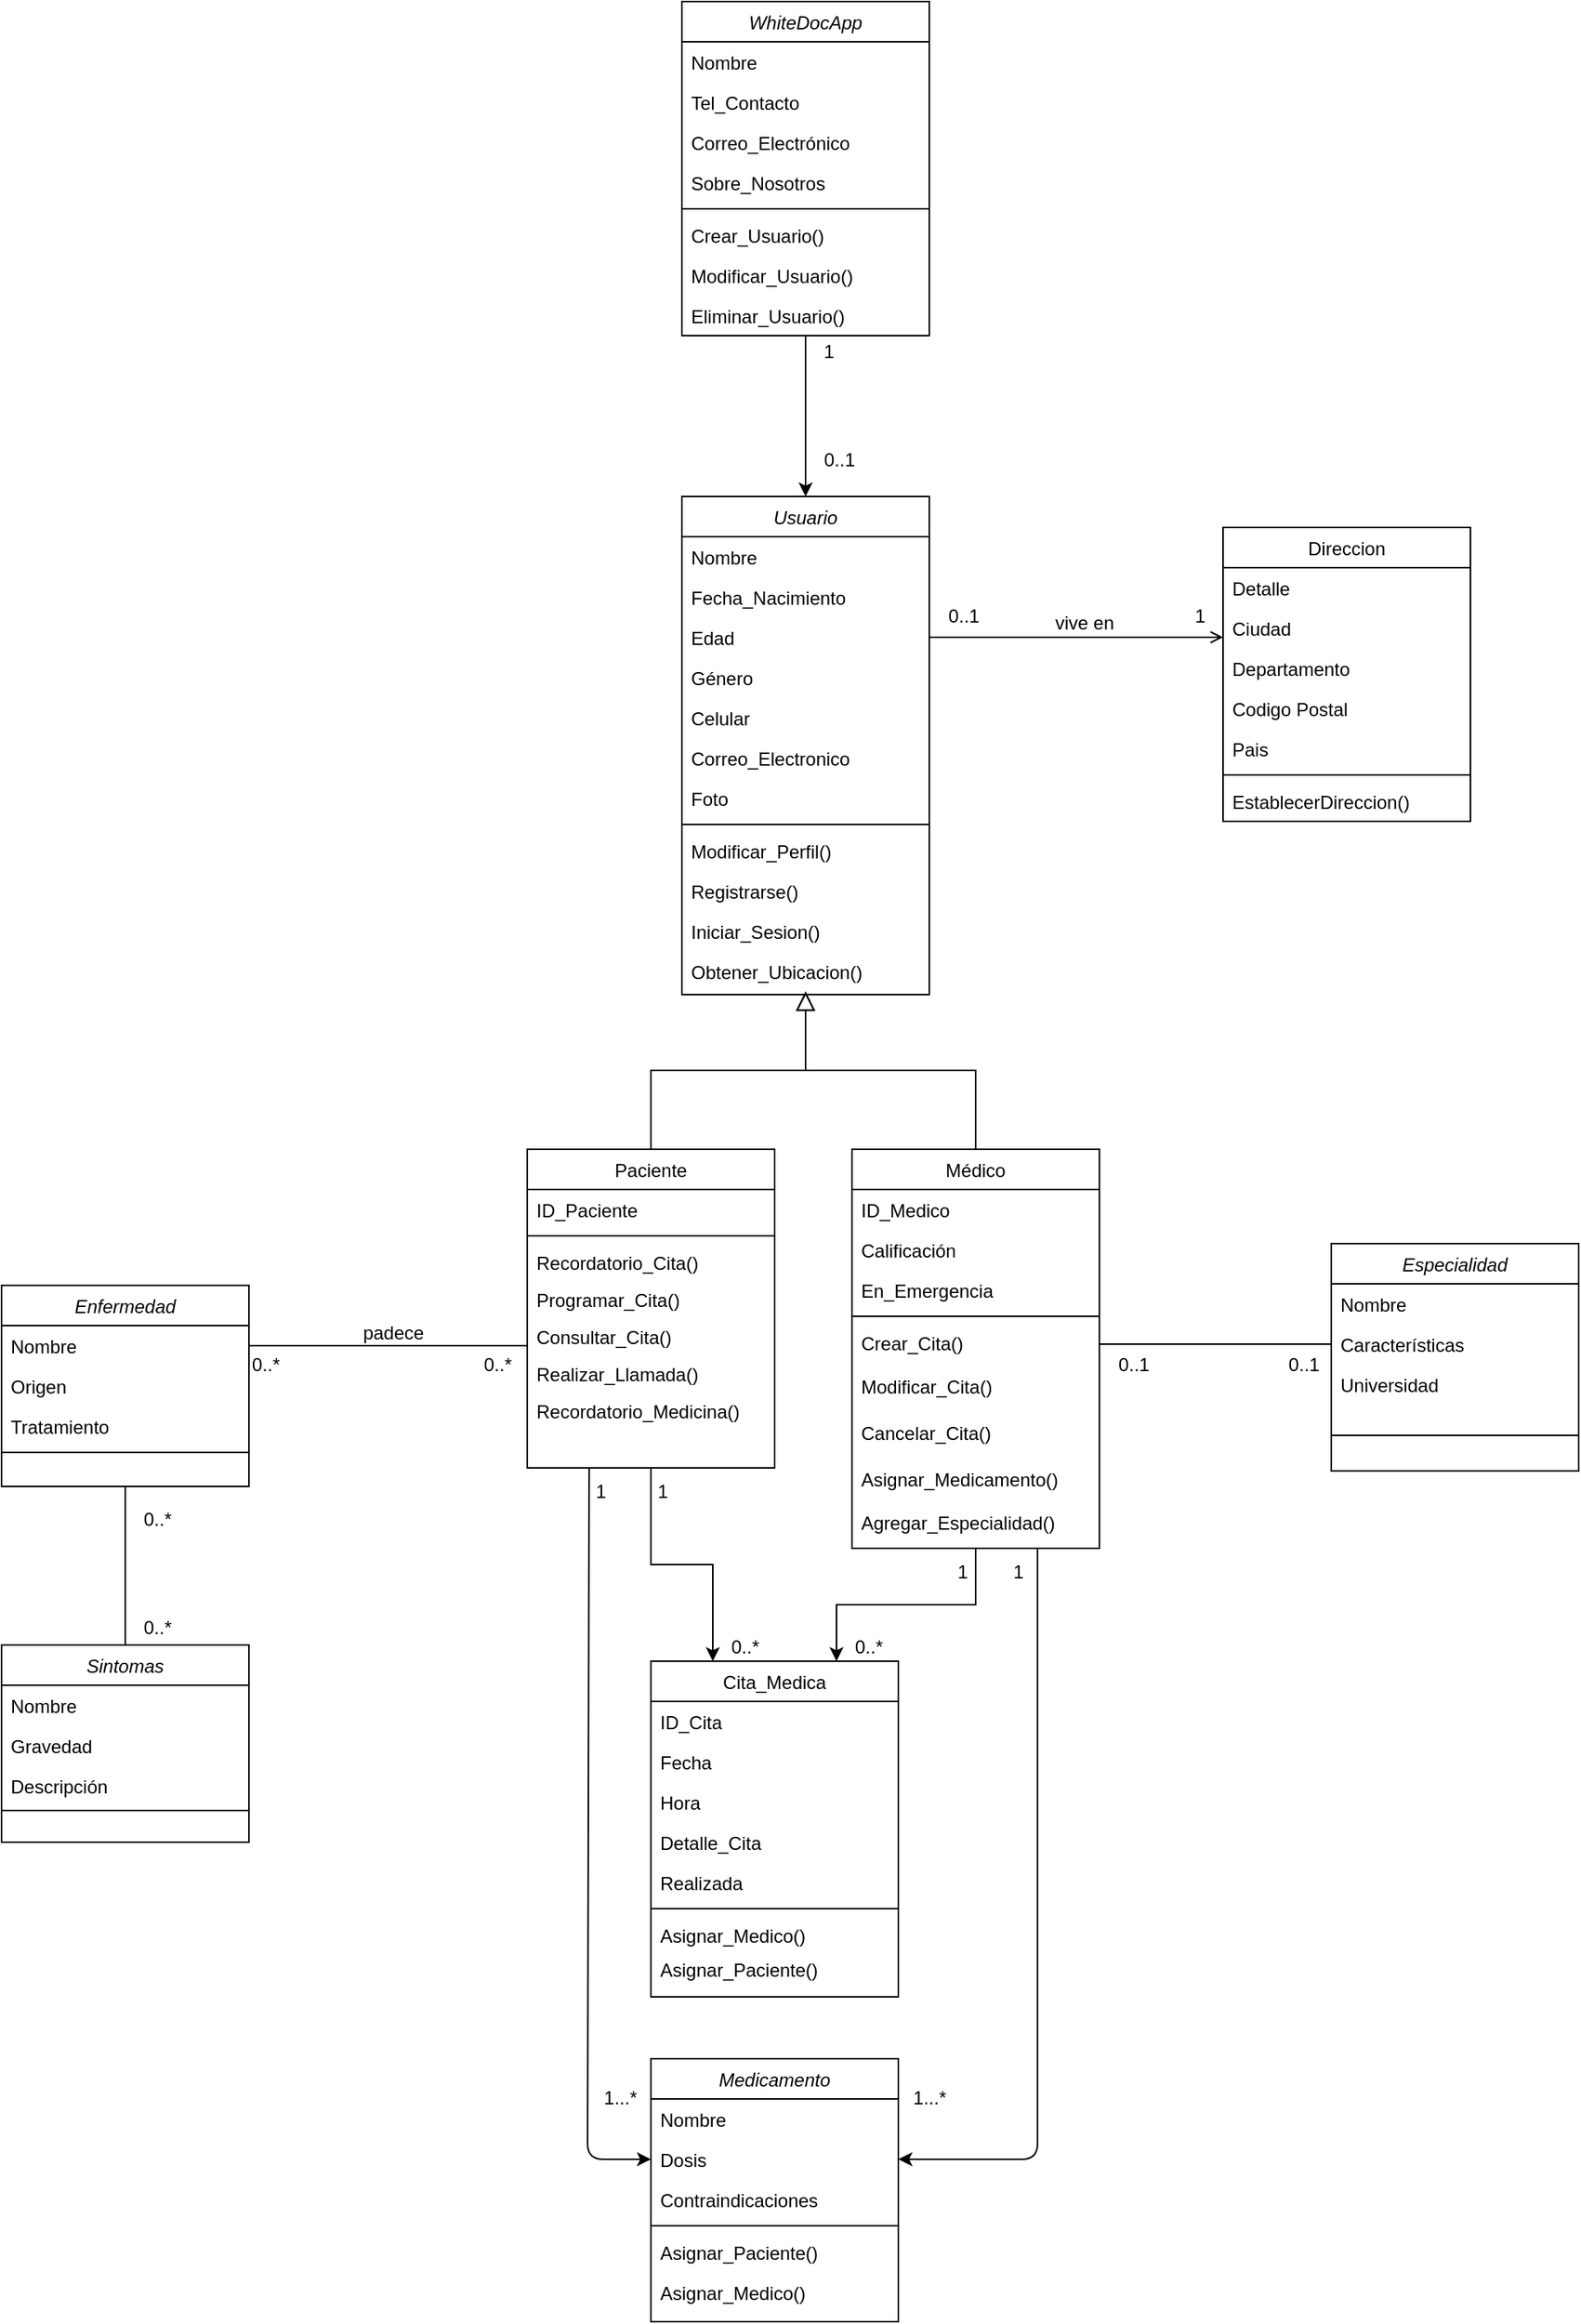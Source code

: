 <mxfile version="12.9.13" type="device"><diagram id="C5RBs43oDa-KdzZeNtuy" name="Page-1"><mxGraphModel dx="1117" dy="710" grid="1" gridSize="10" guides="1" tooltips="1" connect="1" arrows="1" fold="1" page="1" pageScale="1" pageWidth="1200" pageHeight="1920" math="0" shadow="0"><root><mxCell id="WIyWlLk6GJQsqaUBKTNV-0"/><mxCell id="WIyWlLk6GJQsqaUBKTNV-1" parent="WIyWlLk6GJQsqaUBKTNV-0"/><mxCell id="zkfFHV4jXpPFQw0GAbJ--12" value="" style="endArrow=block;endSize=10;endFill=0;shadow=0;strokeWidth=1;rounded=0;edgeStyle=elbowEdgeStyle;elbow=vertical;" parent="WIyWlLk6GJQsqaUBKTNV-1" edge="1"><mxGeometry width="160" relative="1" as="geometry"><mxPoint x="580" y="782" as="sourcePoint"/><mxPoint x="680" y="680" as="targetPoint"/></mxGeometry></mxCell><mxCell id="zkfFHV4jXpPFQw0GAbJ--16" value="" style="endArrow=block;endSize=10;endFill=0;shadow=0;strokeWidth=1;rounded=0;edgeStyle=elbowEdgeStyle;elbow=vertical;" parent="WIyWlLk6GJQsqaUBKTNV-1" source="zkfFHV4jXpPFQw0GAbJ--13" edge="1"><mxGeometry width="160" relative="1" as="geometry"><mxPoint x="590" y="795" as="sourcePoint"/><mxPoint x="680" y="680" as="targetPoint"/></mxGeometry></mxCell><mxCell id="zkfFHV4jXpPFQw0GAbJ--26" value="" style="endArrow=open;shadow=0;strokeWidth=1;strokeColor=#000000;rounded=0;endFill=1;edgeStyle=elbowEdgeStyle;elbow=vertical;exitX=1;exitY=0.5;exitDx=0;exitDy=0;" parent="WIyWlLk6GJQsqaUBKTNV-1" source="X9SL8Y75pCiup_CPElq3-72" target="zkfFHV4jXpPFQw0GAbJ--17" edge="1"><mxGeometry x="0.5" y="41" relative="1" as="geometry"><mxPoint x="760" y="402" as="sourcePoint"/><mxPoint x="920" y="402" as="targetPoint"/><mxPoint x="-40" y="32" as="offset"/></mxGeometry></mxCell><mxCell id="zkfFHV4jXpPFQw0GAbJ--27" value="0..1" style="resizable=0;align=left;verticalAlign=bottom;labelBackgroundColor=none;fontSize=12;" parent="zkfFHV4jXpPFQw0GAbJ--26" connectable="0" vertex="1"><mxGeometry x="-1" relative="1" as="geometry"><mxPoint x="10.43" y="-5" as="offset"/></mxGeometry></mxCell><mxCell id="zkfFHV4jXpPFQw0GAbJ--28" value="1" style="resizable=0;align=right;verticalAlign=bottom;labelBackgroundColor=none;fontSize=12;" parent="zkfFHV4jXpPFQw0GAbJ--26" connectable="0" vertex="1"><mxGeometry x="1" relative="1" as="geometry"><mxPoint x="-10" y="-5" as="offset"/></mxGeometry></mxCell><mxCell id="zkfFHV4jXpPFQw0GAbJ--29" value="vive en" style="text;html=1;resizable=0;points=[];;align=center;verticalAlign=middle;labelBackgroundColor=none;rounded=0;shadow=0;strokeWidth=1;fontSize=12;" parent="zkfFHV4jXpPFQw0GAbJ--26" vertex="1" connectable="0"><mxGeometry x="0.5" y="49" relative="1" as="geometry"><mxPoint x="-43" y="40" as="offset"/></mxGeometry></mxCell><mxCell id="X9SL8Y75pCiup_CPElq3-82" style="edgeStyle=orthogonalEdgeStyle;rounded=0;orthogonalLoop=1;jettySize=auto;html=1;entryX=0.75;entryY=0;entryDx=0;entryDy=0;" parent="WIyWlLk6GJQsqaUBKTNV-1" source="zkfFHV4jXpPFQw0GAbJ--13" target="X9SL8Y75pCiup_CPElq3-74" edge="1"><mxGeometry relative="1" as="geometry"/></mxCell><mxCell id="zkfFHV4jXpPFQw0GAbJ--0" value="WhiteDocApp" style="swimlane;fontStyle=2;align=center;verticalAlign=top;childLayout=stackLayout;horizontal=1;startSize=26;horizontalStack=0;resizeParent=1;resizeLast=0;collapsible=1;marginBottom=0;rounded=0;shadow=0;strokeWidth=1;" parent="WIyWlLk6GJQsqaUBKTNV-1" vertex="1"><mxGeometry x="600" y="40" width="160" height="216" as="geometry"><mxRectangle x="230" y="140" width="160" height="26" as="alternateBounds"/></mxGeometry></mxCell><mxCell id="zkfFHV4jXpPFQw0GAbJ--1" value="Nombre" style="text;align=left;verticalAlign=top;spacingLeft=4;spacingRight=4;overflow=hidden;rotatable=0;points=[[0,0.5],[1,0.5]];portConstraint=eastwest;" parent="zkfFHV4jXpPFQw0GAbJ--0" vertex="1"><mxGeometry y="26" width="160" height="26" as="geometry"/></mxCell><mxCell id="zkfFHV4jXpPFQw0GAbJ--2" value="Tel_Contacto" style="text;align=left;verticalAlign=top;spacingLeft=4;spacingRight=4;overflow=hidden;rotatable=0;points=[[0,0.5],[1,0.5]];portConstraint=eastwest;rounded=0;shadow=0;html=0;" parent="zkfFHV4jXpPFQw0GAbJ--0" vertex="1"><mxGeometry y="52" width="160" height="26" as="geometry"/></mxCell><mxCell id="zkfFHV4jXpPFQw0GAbJ--3" value="Correo_Electrónico" style="text;align=left;verticalAlign=top;spacingLeft=4;spacingRight=4;overflow=hidden;rotatable=0;points=[[0,0.5],[1,0.5]];portConstraint=eastwest;rounded=0;shadow=0;html=0;" parent="zkfFHV4jXpPFQw0GAbJ--0" vertex="1"><mxGeometry y="78" width="160" height="26" as="geometry"/></mxCell><mxCell id="X9SL8Y75pCiup_CPElq3-153" value="Sobre_Nosotros" style="text;align=left;verticalAlign=top;spacingLeft=4;spacingRight=4;overflow=hidden;rotatable=0;points=[[0,0.5],[1,0.5]];portConstraint=eastwest;rounded=0;shadow=0;html=0;" parent="zkfFHV4jXpPFQw0GAbJ--0" vertex="1"><mxGeometry y="104" width="160" height="26" as="geometry"/></mxCell><mxCell id="zkfFHV4jXpPFQw0GAbJ--4" value="" style="line;html=1;strokeWidth=1;align=left;verticalAlign=middle;spacingTop=-1;spacingLeft=3;spacingRight=3;rotatable=0;labelPosition=right;points=[];portConstraint=eastwest;" parent="zkfFHV4jXpPFQw0GAbJ--0" vertex="1"><mxGeometry y="130" width="160" height="8" as="geometry"/></mxCell><mxCell id="zkfFHV4jXpPFQw0GAbJ--5" value="Crear_Usuario()" style="text;align=left;verticalAlign=top;spacingLeft=4;spacingRight=4;overflow=hidden;rotatable=0;points=[[0,0.5],[1,0.5]];portConstraint=eastwest;" parent="zkfFHV4jXpPFQw0GAbJ--0" vertex="1"><mxGeometry y="138" width="160" height="26" as="geometry"/></mxCell><mxCell id="X9SL8Y75pCiup_CPElq3-151" value="Modificar_Usuario()" style="text;align=left;verticalAlign=top;spacingLeft=4;spacingRight=4;overflow=hidden;rotatable=0;points=[[0,0.5],[1,0.5]];portConstraint=eastwest;" parent="zkfFHV4jXpPFQw0GAbJ--0" vertex="1"><mxGeometry y="164" width="160" height="26" as="geometry"/></mxCell><mxCell id="X9SL8Y75pCiup_CPElq3-152" value="Eliminar_Usuario()" style="text;align=left;verticalAlign=top;spacingLeft=4;spacingRight=4;overflow=hidden;rotatable=0;points=[[0,0.5],[1,0.5]];portConstraint=eastwest;" parent="zkfFHV4jXpPFQw0GAbJ--0" vertex="1"><mxGeometry y="190" width="160" height="26" as="geometry"/></mxCell><mxCell id="X9SL8Y75pCiup_CPElq3-37" value="0..*" style="resizable=0;align=left;verticalAlign=bottom;labelBackgroundColor=none;fontSize=12;" parent="WIyWlLk6GJQsqaUBKTNV-1" connectable="0" vertex="1"><mxGeometry x="380" y="920" as="geometry"><mxPoint x="-60" y="10" as="offset"/></mxGeometry></mxCell><mxCell id="X9SL8Y75pCiup_CPElq3-58" value="padece" style="text;html=1;resizable=0;points=[];;align=center;verticalAlign=middle;labelBackgroundColor=none;rounded=0;shadow=0;strokeWidth=1;fontSize=12;" parent="WIyWlLk6GJQsqaUBKTNV-1" vertex="1" connectable="0"><mxGeometry x="490" y="830" as="geometry"><mxPoint x="-77" y="71" as="offset"/></mxGeometry></mxCell><mxCell id="X9SL8Y75pCiup_CPElq3-59" value="0..*" style="resizable=0;align=left;verticalAlign=bottom;labelBackgroundColor=none;fontSize=12;" parent="WIyWlLk6GJQsqaUBKTNV-1" connectable="0" vertex="1"><mxGeometry x="310" y="1020" as="geometry"><mxPoint x="-60" y="10" as="offset"/></mxGeometry></mxCell><mxCell id="X9SL8Y75pCiup_CPElq3-61" value="" style="endArrow=none;html=1;entryX=1;entryY=0.5;entryDx=0;entryDy=0;" parent="WIyWlLk6GJQsqaUBKTNV-1" target="X9SL8Y75pCiup_CPElq3-7" edge="1"><mxGeometry width="50" height="50" relative="1" as="geometry"><mxPoint x="500" y="909" as="sourcePoint"/><mxPoint x="340" y="910" as="targetPoint"/></mxGeometry></mxCell><mxCell id="X9SL8Y75pCiup_CPElq3-62" value="0..*" style="resizable=0;align=left;verticalAlign=bottom;labelBackgroundColor=none;fontSize=12;" parent="WIyWlLk6GJQsqaUBKTNV-1" connectable="0" vertex="1"><mxGeometry x="530" y="920" as="geometry"><mxPoint x="-60" y="10" as="offset"/></mxGeometry></mxCell><mxCell id="X9SL8Y75pCiup_CPElq3-63" value="" style="endArrow=none;html=1;exitX=0.5;exitY=0;exitDx=0;exitDy=0;entryX=0.5;entryY=1;entryDx=0;entryDy=0;" parent="WIyWlLk6GJQsqaUBKTNV-1" source="X9SL8Y75pCiup_CPElq3-47" target="X9SL8Y75pCiup_CPElq3-6" edge="1"><mxGeometry width="50" height="50" relative="1" as="geometry"><mxPoint x="190" y="1092.5" as="sourcePoint"/><mxPoint x="230" y="1030" as="targetPoint"/></mxGeometry></mxCell><mxCell id="X9SL8Y75pCiup_CPElq3-88" value="0..*" style="resizable=0;align=left;verticalAlign=bottom;labelBackgroundColor=none;fontSize=12;" parent="WIyWlLk6GJQsqaUBKTNV-1" connectable="0" vertex="1"><mxGeometry x="770" y="1102.5" as="geometry"><mxPoint x="-60" y="10" as="offset"/></mxGeometry></mxCell><mxCell id="X9SL8Y75pCiup_CPElq3-91" style="edgeStyle=orthogonalEdgeStyle;rounded=0;orthogonalLoop=1;jettySize=auto;html=1;exitX=0.5;exitY=1;exitDx=0;exitDy=0;entryX=0.25;entryY=0;entryDx=0;entryDy=0;" parent="WIyWlLk6GJQsqaUBKTNV-1" source="zkfFHV4jXpPFQw0GAbJ--6" target="X9SL8Y75pCiup_CPElq3-74" edge="1"><mxGeometry relative="1" as="geometry"><mxPoint x="600" y="1000" as="sourcePoint"/><mxPoint x="660" y="1050" as="targetPoint"/></mxGeometry></mxCell><mxCell id="X9SL8Y75pCiup_CPElq3-93" value="0..*" style="resizable=0;align=left;verticalAlign=bottom;labelBackgroundColor=none;fontSize=12;" parent="WIyWlLk6GJQsqaUBKTNV-1" connectable="0" vertex="1"><mxGeometry x="690" y="1102.5" as="geometry"><mxPoint x="-60" y="10" as="offset"/></mxGeometry></mxCell><mxCell id="X9SL8Y75pCiup_CPElq3-89" value="1" style="resizable=0;align=right;verticalAlign=bottom;labelBackgroundColor=none;fontSize=12;" parent="WIyWlLk6GJQsqaUBKTNV-1" connectable="0" vertex="1"><mxGeometry x="634" y="1060" width="160" as="geometry"><mxPoint x="-7" y="4" as="offset"/></mxGeometry></mxCell><mxCell id="X9SL8Y75pCiup_CPElq3-102" value="0..*" style="resizable=0;align=left;verticalAlign=bottom;labelBackgroundColor=none;fontSize=12;" parent="WIyWlLk6GJQsqaUBKTNV-1" connectable="0" vertex="1"><mxGeometry x="310" y="1090" as="geometry"><mxPoint x="-60" y="10" as="offset"/></mxGeometry></mxCell><mxCell id="X9SL8Y75pCiup_CPElq3-111" value="" style="endArrow=classic;html=1;entryX=0;entryY=0.5;entryDx=0;entryDy=0;exitX=0.25;exitY=1;exitDx=0;exitDy=0;" parent="WIyWlLk6GJQsqaUBKTNV-1" source="zkfFHV4jXpPFQw0GAbJ--6" target="X9SL8Y75pCiup_CPElq3-110" edge="1"><mxGeometry width="50" height="50" relative="1" as="geometry"><mxPoint x="539" y="960" as="sourcePoint"/><mxPoint x="510" y="1250" as="targetPoint"/><Array as="points"><mxPoint x="539" y="1435"/></Array></mxGeometry></mxCell><mxCell id="X9SL8Y75pCiup_CPElq3-112" value="" style="endArrow=classic;html=1;entryX=1;entryY=0.5;entryDx=0;entryDy=0;exitX=0.75;exitY=1;exitDx=0;exitDy=0;" parent="WIyWlLk6GJQsqaUBKTNV-1" source="zkfFHV4jXpPFQw0GAbJ--13" target="X9SL8Y75pCiup_CPElq3-110" edge="1"><mxGeometry width="50" height="50" relative="1" as="geometry"><mxPoint x="838" y="1070" as="sourcePoint"/><mxPoint x="870" y="1190" as="targetPoint"/><Array as="points"><mxPoint x="830" y="1435"/></Array></mxGeometry></mxCell><mxCell id="X9SL8Y75pCiup_CPElq3-113" value="1" style="resizable=0;align=right;verticalAlign=bottom;labelBackgroundColor=none;fontSize=12;" parent="WIyWlLk6GJQsqaUBKTNV-1" connectable="0" vertex="1"><mxGeometry x="400" y="1008" width="160" as="geometry"><mxPoint x="-7" y="4" as="offset"/></mxGeometry></mxCell><mxCell id="X9SL8Y75pCiup_CPElq3-114" value="1" style="resizable=0;align=right;verticalAlign=bottom;labelBackgroundColor=none;fontSize=12;" parent="WIyWlLk6GJQsqaUBKTNV-1" connectable="0" vertex="1"><mxGeometry x="670" y="1060" width="160" as="geometry"><mxPoint x="-7" y="4" as="offset"/></mxGeometry></mxCell><mxCell id="X9SL8Y75pCiup_CPElq3-25" value="Usuario" style="swimlane;fontStyle=2;align=center;verticalAlign=top;childLayout=stackLayout;horizontal=1;startSize=26;horizontalStack=0;resizeParent=1;resizeLast=0;collapsible=1;marginBottom=0;rounded=0;shadow=0;strokeWidth=1;" parent="WIyWlLk6GJQsqaUBKTNV-1" vertex="1"><mxGeometry x="600" y="360" width="160" height="322" as="geometry"><mxRectangle x="230" y="140" width="160" height="26" as="alternateBounds"/></mxGeometry></mxCell><mxCell id="X9SL8Y75pCiup_CPElq3-26" value="Nombre" style="text;align=left;verticalAlign=top;spacingLeft=4;spacingRight=4;overflow=hidden;rotatable=0;points=[[0,0.5],[1,0.5]];portConstraint=eastwest;" parent="X9SL8Y75pCiup_CPElq3-25" vertex="1"><mxGeometry y="26" width="160" height="26" as="geometry"/></mxCell><mxCell id="X9SL8Y75pCiup_CPElq3-156" value="Fecha_Nacimiento" style="text;align=left;verticalAlign=top;spacingLeft=4;spacingRight=4;overflow=hidden;rotatable=0;points=[[0,0.5],[1,0.5]];portConstraint=eastwest;" parent="X9SL8Y75pCiup_CPElq3-25" vertex="1"><mxGeometry y="52" width="160" height="26" as="geometry"/></mxCell><mxCell id="X9SL8Y75pCiup_CPElq3-72" value="Edad" style="text;align=left;verticalAlign=top;spacingLeft=4;spacingRight=4;overflow=hidden;rotatable=0;points=[[0,0.5],[1,0.5]];portConstraint=eastwest;" parent="X9SL8Y75pCiup_CPElq3-25" vertex="1"><mxGeometry y="78" width="160" height="26" as="geometry"/></mxCell><mxCell id="zkfFHV4jXpPFQw0GAbJ--8" value="Género" style="text;align=left;verticalAlign=top;spacingLeft=4;spacingRight=4;overflow=hidden;rotatable=0;points=[[0,0.5],[1,0.5]];portConstraint=eastwest;rounded=0;shadow=0;html=0;" parent="X9SL8Y75pCiup_CPElq3-25" vertex="1"><mxGeometry y="104" width="160" height="26" as="geometry"/></mxCell><mxCell id="X9SL8Y75pCiup_CPElq3-27" value="Celular" style="text;align=left;verticalAlign=top;spacingLeft=4;spacingRight=4;overflow=hidden;rotatable=0;points=[[0,0.5],[1,0.5]];portConstraint=eastwest;rounded=0;shadow=0;html=0;" parent="X9SL8Y75pCiup_CPElq3-25" vertex="1"><mxGeometry y="130" width="160" height="26" as="geometry"/></mxCell><mxCell id="X9SL8Y75pCiup_CPElq3-28" value="Correo_Electronico" style="text;align=left;verticalAlign=top;spacingLeft=4;spacingRight=4;overflow=hidden;rotatable=0;points=[[0,0.5],[1,0.5]];portConstraint=eastwest;rounded=0;shadow=0;html=0;" parent="X9SL8Y75pCiup_CPElq3-25" vertex="1"><mxGeometry y="156" width="160" height="26" as="geometry"/></mxCell><mxCell id="X9SL8Y75pCiup_CPElq3-157" value="Foto" style="text;align=left;verticalAlign=top;spacingLeft=4;spacingRight=4;overflow=hidden;rotatable=0;points=[[0,0.5],[1,0.5]];portConstraint=eastwest;" parent="X9SL8Y75pCiup_CPElq3-25" vertex="1"><mxGeometry y="182" width="160" height="26" as="geometry"/></mxCell><mxCell id="X9SL8Y75pCiup_CPElq3-29" value="" style="line;html=1;strokeWidth=1;align=left;verticalAlign=middle;spacingTop=-1;spacingLeft=3;spacingRight=3;rotatable=0;labelPosition=right;points=[];portConstraint=eastwest;" parent="X9SL8Y75pCiup_CPElq3-25" vertex="1"><mxGeometry y="208" width="160" height="8" as="geometry"/></mxCell><mxCell id="X9SL8Y75pCiup_CPElq3-30" value="Modificar_Perfil()" style="text;align=left;verticalAlign=top;spacingLeft=4;spacingRight=4;overflow=hidden;rotatable=0;points=[[0,0.5],[1,0.5]];portConstraint=eastwest;" parent="X9SL8Y75pCiup_CPElq3-25" vertex="1"><mxGeometry y="216" width="160" height="26" as="geometry"/></mxCell><mxCell id="X9SL8Y75pCiup_CPElq3-119" value="Registrarse()" style="text;align=left;verticalAlign=top;spacingLeft=4;spacingRight=4;overflow=hidden;rotatable=0;points=[[0,0.5],[1,0.5]];portConstraint=eastwest;" parent="X9SL8Y75pCiup_CPElq3-25" vertex="1"><mxGeometry y="242" width="160" height="26" as="geometry"/></mxCell><mxCell id="X9SL8Y75pCiup_CPElq3-71" value="Iniciar_Sesion()" style="text;align=left;verticalAlign=top;spacingLeft=4;spacingRight=4;overflow=hidden;rotatable=0;points=[[0,0.5],[1,0.5]];portConstraint=eastwest;" parent="X9SL8Y75pCiup_CPElq3-25" vertex="1"><mxGeometry y="268" width="160" height="26" as="geometry"/></mxCell><mxCell id="X9SL8Y75pCiup_CPElq3-142" value="Obtener_Ubicacion()" style="text;align=left;verticalAlign=top;spacingLeft=4;spacingRight=4;overflow=hidden;rotatable=0;points=[[0,0.5],[1,0.5]];portConstraint=eastwest;" parent="X9SL8Y75pCiup_CPElq3-25" vertex="1"><mxGeometry y="294" width="160" height="28" as="geometry"/></mxCell><mxCell id="X9SL8Y75pCiup_CPElq3-115" value="1...*" style="resizable=0;align=right;verticalAlign=bottom;labelBackgroundColor=none;fontSize=12;" parent="WIyWlLk6GJQsqaUBKTNV-1" connectable="0" vertex="1"><mxGeometry x="420" y="1400" width="160" as="geometry"><mxPoint x="-7" y="4" as="offset"/></mxGeometry></mxCell><mxCell id="X9SL8Y75pCiup_CPElq3-116" value="1...*" style="resizable=0;align=right;verticalAlign=bottom;labelBackgroundColor=none;fontSize=12;" parent="WIyWlLk6GJQsqaUBKTNV-1" connectable="0" vertex="1"><mxGeometry x="620" y="1400" width="160" as="geometry"><mxPoint x="-7" y="4" as="offset"/></mxGeometry></mxCell><mxCell id="X9SL8Y75pCiup_CPElq3-144" value="1" style="resizable=0;align=right;verticalAlign=bottom;labelBackgroundColor=none;fontSize=12;" parent="WIyWlLk6GJQsqaUBKTNV-1" connectable="0" vertex="1"><mxGeometry x="440" y="1008" width="160" as="geometry"><mxPoint x="-7" y="4" as="offset"/></mxGeometry></mxCell><mxCell id="X9SL8Y75pCiup_CPElq3-148" style="edgeStyle=orthogonalEdgeStyle;rounded=0;orthogonalLoop=1;jettySize=auto;html=1;entryX=0.5;entryY=0;entryDx=0;entryDy=0;" parent="WIyWlLk6GJQsqaUBKTNV-1" source="zkfFHV4jXpPFQw0GAbJ--0" target="X9SL8Y75pCiup_CPElq3-25" edge="1"><mxGeometry relative="1" as="geometry"/></mxCell><mxCell id="X9SL8Y75pCiup_CPElq3-149" value="0..1" style="resizable=0;align=left;verticalAlign=bottom;labelBackgroundColor=none;fontSize=12;" parent="WIyWlLk6GJQsqaUBKTNV-1" connectable="0" vertex="1"><mxGeometry x="690" y="350" as="geometry"><mxPoint y="-5" as="offset"/></mxGeometry></mxCell><mxCell id="X9SL8Y75pCiup_CPElq3-150" value="1" style="resizable=0;align=right;verticalAlign=bottom;labelBackgroundColor=none;fontSize=12;" parent="WIyWlLk6GJQsqaUBKTNV-1" connectable="0" vertex="1"><mxGeometry x="710" y="280" as="geometry"><mxPoint x="-10" y="-5" as="offset"/></mxGeometry></mxCell><mxCell id="zkfFHV4jXpPFQw0GAbJ--13" value="Médico" style="swimlane;fontStyle=0;align=center;verticalAlign=top;childLayout=stackLayout;horizontal=1;startSize=26;horizontalStack=0;resizeParent=1;resizeLast=0;collapsible=1;marginBottom=0;rounded=0;shadow=0;strokeWidth=1;" parent="WIyWlLk6GJQsqaUBKTNV-1" vertex="1"><mxGeometry x="710" y="782" width="160" height="258" as="geometry"><mxRectangle x="330" y="572" width="170" height="26" as="alternateBounds"/></mxGeometry></mxCell><mxCell id="zkfFHV4jXpPFQw0GAbJ--14" value="ID_Medico" style="text;align=left;verticalAlign=top;spacingLeft=4;spacingRight=4;overflow=hidden;rotatable=0;points=[[0,0.5],[1,0.5]];portConstraint=eastwest;" parent="zkfFHV4jXpPFQw0GAbJ--13" vertex="1"><mxGeometry y="26" width="160" height="26" as="geometry"/></mxCell><mxCell id="X9SL8Y75pCiup_CPElq3-69" value="Calificación" style="text;align=left;verticalAlign=top;spacingLeft=4;spacingRight=4;overflow=hidden;rotatable=0;points=[[0,0.5],[1,0.5]];portConstraint=eastwest;" parent="zkfFHV4jXpPFQw0GAbJ--13" vertex="1"><mxGeometry y="52" width="160" height="26" as="geometry"/></mxCell><mxCell id="X9SL8Y75pCiup_CPElq3-146" value="En_Emergencia" style="text;align=left;verticalAlign=top;spacingLeft=4;spacingRight=4;overflow=hidden;rotatable=0;points=[[0,0.5],[1,0.5]];portConstraint=eastwest;" parent="zkfFHV4jXpPFQw0GAbJ--13" vertex="1"><mxGeometry y="78" width="160" height="26" as="geometry"/></mxCell><mxCell id="zkfFHV4jXpPFQw0GAbJ--15" value="" style="line;html=1;strokeWidth=1;align=left;verticalAlign=middle;spacingTop=-1;spacingLeft=3;spacingRight=3;rotatable=0;labelPosition=right;points=[];portConstraint=eastwest;" parent="zkfFHV4jXpPFQw0GAbJ--13" vertex="1"><mxGeometry y="104" width="160" height="8" as="geometry"/></mxCell><mxCell id="zkfFHV4jXpPFQw0GAbJ--11" value="Crear_Cita()" style="text;align=left;verticalAlign=top;spacingLeft=4;spacingRight=4;overflow=hidden;rotatable=0;points=[[0,0.5],[1,0.5]];portConstraint=eastwest;" parent="zkfFHV4jXpPFQw0GAbJ--13" vertex="1"><mxGeometry y="112" width="160" height="28" as="geometry"/></mxCell><mxCell id="X9SL8Y75pCiup_CPElq3-100" value="Modificar_Cita()" style="text;align=left;verticalAlign=top;spacingLeft=4;spacingRight=4;overflow=hidden;rotatable=0;points=[[0,0.5],[1,0.5]];portConstraint=eastwest;" parent="zkfFHV4jXpPFQw0GAbJ--13" vertex="1"><mxGeometry y="140" width="160" height="30" as="geometry"/></mxCell><mxCell id="X9SL8Y75pCiup_CPElq3-86" value="Cancelar_Cita()" style="text;align=left;verticalAlign=top;spacingLeft=4;spacingRight=4;overflow=hidden;rotatable=0;points=[[0,0.5],[1,0.5]];portConstraint=eastwest;" parent="zkfFHV4jXpPFQw0GAbJ--13" vertex="1"><mxGeometry y="170" width="160" height="30" as="geometry"/></mxCell><mxCell id="X9SL8Y75pCiup_CPElq3-101" value="Asignar_Medicamento()" style="text;align=left;verticalAlign=top;spacingLeft=4;spacingRight=4;overflow=hidden;rotatable=0;points=[[0,0.5],[1,0.5]];portConstraint=eastwest;" parent="zkfFHV4jXpPFQw0GAbJ--13" vertex="1"><mxGeometry y="200" width="160" height="28" as="geometry"/></mxCell><mxCell id="un1shtHqe_008DF2aRkn-0" value="Agregar_Especialidad()" style="text;align=left;verticalAlign=top;spacingLeft=4;spacingRight=4;overflow=hidden;rotatable=0;points=[[0,0.5],[1,0.5]];portConstraint=eastwest;" vertex="1" parent="zkfFHV4jXpPFQw0GAbJ--13"><mxGeometry y="228" width="160" height="28" as="geometry"/></mxCell><mxCell id="zkfFHV4jXpPFQw0GAbJ--6" value="Paciente" style="swimlane;fontStyle=0;align=center;verticalAlign=top;childLayout=stackLayout;horizontal=1;startSize=26;horizontalStack=0;resizeParent=1;resizeLast=0;collapsible=1;marginBottom=0;rounded=0;shadow=0;strokeWidth=1;" parent="WIyWlLk6GJQsqaUBKTNV-1" vertex="1"><mxGeometry x="500" y="782" width="160" height="206" as="geometry"><mxRectangle x="130" y="380" width="160" height="26" as="alternateBounds"/></mxGeometry></mxCell><mxCell id="zkfFHV4jXpPFQw0GAbJ--7" value="ID_Paciente" style="text;align=left;verticalAlign=top;spacingLeft=4;spacingRight=4;overflow=hidden;rotatable=0;points=[[0,0.5],[1,0.5]];portConstraint=eastwest;" parent="zkfFHV4jXpPFQw0GAbJ--6" vertex="1"><mxGeometry y="26" width="160" height="26" as="geometry"/></mxCell><mxCell id="zkfFHV4jXpPFQw0GAbJ--9" value="" style="line;html=1;strokeWidth=1;align=left;verticalAlign=middle;spacingTop=-1;spacingLeft=3;spacingRight=3;rotatable=0;labelPosition=right;points=[];portConstraint=eastwest;" parent="zkfFHV4jXpPFQw0GAbJ--6" vertex="1"><mxGeometry y="52" width="160" height="8" as="geometry"/></mxCell><mxCell id="X9SL8Y75pCiup_CPElq3-98" value="Recordatorio_Cita()" style="text;align=left;verticalAlign=top;spacingLeft=4;spacingRight=4;overflow=hidden;rotatable=0;points=[[0,0.5],[1,0.5]];portConstraint=eastwest;" parent="zkfFHV4jXpPFQw0GAbJ--6" vertex="1"><mxGeometry y="60" width="160" height="24" as="geometry"/></mxCell><mxCell id="X9SL8Y75pCiup_CPElq3-138" value="Programar_Cita()" style="text;align=left;verticalAlign=top;spacingLeft=4;spacingRight=4;overflow=hidden;rotatable=0;points=[[0,0.5],[1,0.5]];portConstraint=eastwest;" parent="zkfFHV4jXpPFQw0GAbJ--6" vertex="1"><mxGeometry y="84" width="160" height="24" as="geometry"/></mxCell><mxCell id="X9SL8Y75pCiup_CPElq3-143" value="Consultar_Cita()" style="text;align=left;verticalAlign=top;spacingLeft=4;spacingRight=4;overflow=hidden;rotatable=0;points=[[0,0.5],[1,0.5]];portConstraint=eastwest;" parent="zkfFHV4jXpPFQw0GAbJ--6" vertex="1"><mxGeometry y="108" width="160" height="24" as="geometry"/></mxCell><mxCell id="X9SL8Y75pCiup_CPElq3-135" value="Realizar_Llamada()" style="text;align=left;verticalAlign=top;spacingLeft=4;spacingRight=4;overflow=hidden;rotatable=0;points=[[0,0.5],[1,0.5]];portConstraint=eastwest;" parent="zkfFHV4jXpPFQw0GAbJ--6" vertex="1"><mxGeometry y="132" width="160" height="24" as="geometry"/></mxCell><mxCell id="X9SL8Y75pCiup_CPElq3-139" value="Recordatorio_Medicina()" style="text;align=left;verticalAlign=top;spacingLeft=4;spacingRight=4;overflow=hidden;rotatable=0;points=[[0,0.5],[1,0.5]];portConstraint=eastwest;" parent="zkfFHV4jXpPFQw0GAbJ--6" vertex="1"><mxGeometry y="156" width="160" height="24" as="geometry"/></mxCell><mxCell id="X9SL8Y75pCiup_CPElq3-6" value="Enfermedad" style="swimlane;fontStyle=2;align=center;verticalAlign=top;childLayout=stackLayout;horizontal=1;startSize=26;horizontalStack=0;resizeParent=1;resizeLast=0;collapsible=1;marginBottom=0;rounded=0;shadow=0;strokeWidth=1;" parent="WIyWlLk6GJQsqaUBKTNV-1" vertex="1"><mxGeometry x="160" y="870" width="160" height="130" as="geometry"><mxRectangle x="230" y="140" width="160" height="26" as="alternateBounds"/></mxGeometry></mxCell><mxCell id="X9SL8Y75pCiup_CPElq3-7" value="Nombre" style="text;align=left;verticalAlign=top;spacingLeft=4;spacingRight=4;overflow=hidden;rotatable=0;points=[[0,0.5],[1,0.5]];portConstraint=eastwest;" parent="X9SL8Y75pCiup_CPElq3-6" vertex="1"><mxGeometry y="26" width="160" height="26" as="geometry"/></mxCell><mxCell id="X9SL8Y75pCiup_CPElq3-8" value="Origen" style="text;align=left;verticalAlign=top;spacingLeft=4;spacingRight=4;overflow=hidden;rotatable=0;points=[[0,0.5],[1,0.5]];portConstraint=eastwest;rounded=0;shadow=0;html=0;" parent="X9SL8Y75pCiup_CPElq3-6" vertex="1"><mxGeometry y="52" width="160" height="26" as="geometry"/></mxCell><mxCell id="X9SL8Y75pCiup_CPElq3-9" value="Tratamiento" style="text;align=left;verticalAlign=top;spacingLeft=4;spacingRight=4;overflow=hidden;rotatable=0;points=[[0,0.5],[1,0.5]];portConstraint=eastwest;rounded=0;shadow=0;html=0;" parent="X9SL8Y75pCiup_CPElq3-6" vertex="1"><mxGeometry y="78" width="160" height="26" as="geometry"/></mxCell><mxCell id="X9SL8Y75pCiup_CPElq3-10" value="" style="line;html=1;strokeWidth=1;align=left;verticalAlign=middle;spacingTop=-1;spacingLeft=3;spacingRight=3;rotatable=0;labelPosition=right;points=[];portConstraint=eastwest;" parent="X9SL8Y75pCiup_CPElq3-6" vertex="1"><mxGeometry y="104" width="160" height="8" as="geometry"/></mxCell><mxCell id="X9SL8Y75pCiup_CPElq3-74" value="Cita_Medica" style="swimlane;fontStyle=0;align=center;verticalAlign=top;childLayout=stackLayout;horizontal=1;startSize=26;horizontalStack=0;resizeParent=1;resizeLast=0;collapsible=1;marginBottom=0;rounded=0;shadow=0;strokeWidth=1;" parent="WIyWlLk6GJQsqaUBKTNV-1" vertex="1"><mxGeometry x="580" y="1113" width="160" height="217" as="geometry"><mxRectangle x="330" y="572" width="170" height="26" as="alternateBounds"/></mxGeometry></mxCell><mxCell id="X9SL8Y75pCiup_CPElq3-75" value="ID_Cita" style="text;align=left;verticalAlign=top;spacingLeft=4;spacingRight=4;overflow=hidden;rotatable=0;points=[[0,0.5],[1,0.5]];portConstraint=eastwest;" parent="X9SL8Y75pCiup_CPElq3-74" vertex="1"><mxGeometry y="26" width="160" height="26" as="geometry"/></mxCell><mxCell id="X9SL8Y75pCiup_CPElq3-76" value="Fecha" style="text;align=left;verticalAlign=top;spacingLeft=4;spacingRight=4;overflow=hidden;rotatable=0;points=[[0,0.5],[1,0.5]];portConstraint=eastwest;" parent="X9SL8Y75pCiup_CPElq3-74" vertex="1"><mxGeometry y="52" width="160" height="26" as="geometry"/></mxCell><mxCell id="X9SL8Y75pCiup_CPElq3-77" value="Hora" style="text;align=left;verticalAlign=top;spacingLeft=4;spacingRight=4;overflow=hidden;rotatable=0;points=[[0,0.5],[1,0.5]];portConstraint=eastwest;" parent="X9SL8Y75pCiup_CPElq3-74" vertex="1"><mxGeometry y="78" width="160" height="26" as="geometry"/></mxCell><mxCell id="X9SL8Y75pCiup_CPElq3-81" value="Detalle_Cita" style="text;align=left;verticalAlign=top;spacingLeft=4;spacingRight=4;overflow=hidden;rotatable=0;points=[[0,0.5],[1,0.5]];portConstraint=eastwest;" parent="X9SL8Y75pCiup_CPElq3-74" vertex="1"><mxGeometry y="104" width="160" height="26" as="geometry"/></mxCell><mxCell id="X9SL8Y75pCiup_CPElq3-158" value="Realizada" style="text;align=left;verticalAlign=top;spacingLeft=4;spacingRight=4;overflow=hidden;rotatable=0;points=[[0,0.5],[1,0.5]];portConstraint=eastwest;" parent="X9SL8Y75pCiup_CPElq3-74" vertex="1"><mxGeometry y="130" width="160" height="26" as="geometry"/></mxCell><mxCell id="X9SL8Y75pCiup_CPElq3-78" value="" style="line;html=1;strokeWidth=1;align=left;verticalAlign=middle;spacingTop=-1;spacingLeft=3;spacingRight=3;rotatable=0;labelPosition=right;points=[];portConstraint=eastwest;" parent="X9SL8Y75pCiup_CPElq3-74" vertex="1"><mxGeometry y="156" width="160" height="8" as="geometry"/></mxCell><mxCell id="X9SL8Y75pCiup_CPElq3-95" value="Asignar_Medico()" style="text;align=left;verticalAlign=top;spacingLeft=4;spacingRight=4;overflow=hidden;rotatable=0;points=[[0,0.5],[1,0.5]];portConstraint=eastwest;" parent="X9SL8Y75pCiup_CPElq3-74" vertex="1"><mxGeometry y="164" width="160" height="22" as="geometry"/></mxCell><mxCell id="X9SL8Y75pCiup_CPElq3-96" value="Asignar_Paciente()" style="text;align=left;verticalAlign=top;spacingLeft=4;spacingRight=4;overflow=hidden;rotatable=0;points=[[0,0.5],[1,0.5]];portConstraint=eastwest;" parent="X9SL8Y75pCiup_CPElq3-74" vertex="1"><mxGeometry y="186" width="160" height="20" as="geometry"/></mxCell><mxCell id="zkfFHV4jXpPFQw0GAbJ--17" value="Direccion" style="swimlane;fontStyle=0;align=center;verticalAlign=top;childLayout=stackLayout;horizontal=1;startSize=26;horizontalStack=0;resizeParent=1;resizeLast=0;collapsible=1;marginBottom=0;rounded=0;shadow=0;strokeWidth=1;" parent="WIyWlLk6GJQsqaUBKTNV-1" vertex="1"><mxGeometry x="950" y="380" width="160" height="190" as="geometry"><mxRectangle x="550" y="140" width="160" height="26" as="alternateBounds"/></mxGeometry></mxCell><mxCell id="zkfFHV4jXpPFQw0GAbJ--18" value="Detalle" style="text;align=left;verticalAlign=top;spacingLeft=4;spacingRight=4;overflow=hidden;rotatable=0;points=[[0,0.5],[1,0.5]];portConstraint=eastwest;" parent="zkfFHV4jXpPFQw0GAbJ--17" vertex="1"><mxGeometry y="26" width="160" height="26" as="geometry"/></mxCell><mxCell id="zkfFHV4jXpPFQw0GAbJ--19" value="Ciudad" style="text;align=left;verticalAlign=top;spacingLeft=4;spacingRight=4;overflow=hidden;rotatable=0;points=[[0,0.5],[1,0.5]];portConstraint=eastwest;rounded=0;shadow=0;html=0;" parent="zkfFHV4jXpPFQw0GAbJ--17" vertex="1"><mxGeometry y="52" width="160" height="26" as="geometry"/></mxCell><mxCell id="zkfFHV4jXpPFQw0GAbJ--20" value="Departamento" style="text;align=left;verticalAlign=top;spacingLeft=4;spacingRight=4;overflow=hidden;rotatable=0;points=[[0,0.5],[1,0.5]];portConstraint=eastwest;rounded=0;shadow=0;html=0;" parent="zkfFHV4jXpPFQw0GAbJ--17" vertex="1"><mxGeometry y="78" width="160" height="26" as="geometry"/></mxCell><mxCell id="zkfFHV4jXpPFQw0GAbJ--21" value="Codigo Postal" style="text;align=left;verticalAlign=top;spacingLeft=4;spacingRight=4;overflow=hidden;rotatable=0;points=[[0,0.5],[1,0.5]];portConstraint=eastwest;rounded=0;shadow=0;html=0;" parent="zkfFHV4jXpPFQw0GAbJ--17" vertex="1"><mxGeometry y="104" width="160" height="26" as="geometry"/></mxCell><mxCell id="zkfFHV4jXpPFQw0GAbJ--22" value="Pais" style="text;align=left;verticalAlign=top;spacingLeft=4;spacingRight=4;overflow=hidden;rotatable=0;points=[[0,0.5],[1,0.5]];portConstraint=eastwest;rounded=0;shadow=0;html=0;" parent="zkfFHV4jXpPFQw0GAbJ--17" vertex="1"><mxGeometry y="130" width="160" height="26" as="geometry"/></mxCell><mxCell id="zkfFHV4jXpPFQw0GAbJ--23" value="" style="line;html=1;strokeWidth=1;align=left;verticalAlign=middle;spacingTop=-1;spacingLeft=3;spacingRight=3;rotatable=0;labelPosition=right;points=[];portConstraint=eastwest;" parent="zkfFHV4jXpPFQw0GAbJ--17" vertex="1"><mxGeometry y="156" width="160" height="8" as="geometry"/></mxCell><mxCell id="zkfFHV4jXpPFQw0GAbJ--24" value="EstablecerDireccion()" style="text;align=left;verticalAlign=top;spacingLeft=4;spacingRight=4;overflow=hidden;rotatable=0;points=[[0,0.5],[1,0.5]];portConstraint=eastwest;" parent="zkfFHV4jXpPFQw0GAbJ--17" vertex="1"><mxGeometry y="164" width="160" height="26" as="geometry"/></mxCell><mxCell id="X9SL8Y75pCiup_CPElq3-47" value="Sintomas" style="swimlane;fontStyle=2;align=center;verticalAlign=top;childLayout=stackLayout;horizontal=1;startSize=26;horizontalStack=0;resizeParent=1;resizeLast=0;collapsible=1;marginBottom=0;rounded=0;shadow=0;strokeWidth=1;" parent="WIyWlLk6GJQsqaUBKTNV-1" vertex="1"><mxGeometry x="160" y="1102.5" width="160" height="127.5" as="geometry"><mxRectangle x="230" y="140" width="160" height="26" as="alternateBounds"/></mxGeometry></mxCell><mxCell id="X9SL8Y75pCiup_CPElq3-48" value="Nombre" style="text;align=left;verticalAlign=top;spacingLeft=4;spacingRight=4;overflow=hidden;rotatable=0;points=[[0,0.5],[1,0.5]];portConstraint=eastwest;" parent="X9SL8Y75pCiup_CPElq3-47" vertex="1"><mxGeometry y="26" width="160" height="26" as="geometry"/></mxCell><mxCell id="X9SL8Y75pCiup_CPElq3-145" value="Gravedad" style="text;align=left;verticalAlign=top;spacingLeft=4;spacingRight=4;overflow=hidden;rotatable=0;points=[[0,0.5],[1,0.5]];portConstraint=eastwest;" parent="X9SL8Y75pCiup_CPElq3-47" vertex="1"><mxGeometry y="52" width="160" height="26" as="geometry"/></mxCell><mxCell id="X9SL8Y75pCiup_CPElq3-155" value="Descripción" style="text;align=left;verticalAlign=top;spacingLeft=4;spacingRight=4;overflow=hidden;rotatable=0;points=[[0,0.5],[1,0.5]];portConstraint=eastwest;" parent="X9SL8Y75pCiup_CPElq3-47" vertex="1"><mxGeometry y="78" width="160" height="26" as="geometry"/></mxCell><mxCell id="X9SL8Y75pCiup_CPElq3-51" value="" style="line;html=1;strokeWidth=1;align=left;verticalAlign=middle;spacingTop=-1;spacingLeft=3;spacingRight=3;rotatable=0;labelPosition=right;points=[];portConstraint=eastwest;" parent="X9SL8Y75pCiup_CPElq3-47" vertex="1"><mxGeometry y="104" width="160" height="6" as="geometry"/></mxCell><mxCell id="X9SL8Y75pCiup_CPElq3-103" value="Medicamento" style="swimlane;fontStyle=2;align=center;verticalAlign=top;childLayout=stackLayout;horizontal=1;startSize=26;horizontalStack=0;resizeParent=1;resizeLast=0;collapsible=1;marginBottom=0;rounded=0;shadow=0;strokeWidth=1;" parent="WIyWlLk6GJQsqaUBKTNV-1" vertex="1"><mxGeometry x="580" y="1370" width="160" height="170" as="geometry"><mxRectangle x="230" y="140" width="160" height="26" as="alternateBounds"/></mxGeometry></mxCell><mxCell id="X9SL8Y75pCiup_CPElq3-104" value="Nombre" style="text;align=left;verticalAlign=top;spacingLeft=4;spacingRight=4;overflow=hidden;rotatable=0;points=[[0,0.5],[1,0.5]];portConstraint=eastwest;" parent="X9SL8Y75pCiup_CPElq3-103" vertex="1"><mxGeometry y="26" width="160" height="26" as="geometry"/></mxCell><mxCell id="X9SL8Y75pCiup_CPElq3-110" value="Dosis" style="text;align=left;verticalAlign=top;spacingLeft=4;spacingRight=4;overflow=hidden;rotatable=0;points=[[0,0.5],[1,0.5]];portConstraint=eastwest;" parent="X9SL8Y75pCiup_CPElq3-103" vertex="1"><mxGeometry y="52" width="160" height="26" as="geometry"/></mxCell><mxCell id="X9SL8Y75pCiup_CPElq3-118" value="Contraindicaciones" style="text;align=left;verticalAlign=top;spacingLeft=4;spacingRight=4;overflow=hidden;rotatable=0;points=[[0,0.5],[1,0.5]];portConstraint=eastwest;" parent="X9SL8Y75pCiup_CPElq3-103" vertex="1"><mxGeometry y="78" width="160" height="26" as="geometry"/></mxCell><mxCell id="X9SL8Y75pCiup_CPElq3-105" value="" style="line;html=1;strokeWidth=1;align=left;verticalAlign=middle;spacingTop=-1;spacingLeft=3;spacingRight=3;rotatable=0;labelPosition=right;points=[];portConstraint=eastwest;" parent="X9SL8Y75pCiup_CPElq3-103" vertex="1"><mxGeometry y="104" width="160" height="8" as="geometry"/></mxCell><mxCell id="X9SL8Y75pCiup_CPElq3-106" value="Asignar_Paciente()" style="text;align=left;verticalAlign=top;spacingLeft=4;spacingRight=4;overflow=hidden;rotatable=0;points=[[0,0.5],[1,0.5]];portConstraint=eastwest;" parent="X9SL8Y75pCiup_CPElq3-103" vertex="1"><mxGeometry y="112" width="160" height="26" as="geometry"/></mxCell><mxCell id="X9SL8Y75pCiup_CPElq3-117" value="Asignar_Medico()" style="text;align=left;verticalAlign=top;spacingLeft=4;spacingRight=4;overflow=hidden;rotatable=0;points=[[0,0.5],[1,0.5]];portConstraint=eastwest;" parent="X9SL8Y75pCiup_CPElq3-103" vertex="1"><mxGeometry y="138" width="160" height="22" as="geometry"/></mxCell><mxCell id="un1shtHqe_008DF2aRkn-6" value="" style="endArrow=none;html=1;entryX=0;entryY=0.5;entryDx=0;entryDy=0;exitX=1;exitY=0.5;exitDx=0;exitDy=0;" edge="1" parent="WIyWlLk6GJQsqaUBKTNV-1" source="zkfFHV4jXpPFQw0GAbJ--11" target="un1shtHqe_008DF2aRkn-3"><mxGeometry width="50" height="50" relative="1" as="geometry"><mxPoint x="890" y="912" as="sourcePoint"/><mxPoint x="970" y="960" as="targetPoint"/></mxGeometry></mxCell><mxCell id="un1shtHqe_008DF2aRkn-8" value="0..1" style="resizable=0;align=left;verticalAlign=bottom;labelBackgroundColor=none;fontSize=12;" connectable="0" vertex="1" parent="WIyWlLk6GJQsqaUBKTNV-1"><mxGeometry x="980.001" y="934.999" as="geometry"><mxPoint x="10.43" y="-5" as="offset"/></mxGeometry></mxCell><mxCell id="un1shtHqe_008DF2aRkn-10" value="0..1" style="resizable=0;align=left;verticalAlign=bottom;labelBackgroundColor=none;fontSize=12;" connectable="0" vertex="1" parent="WIyWlLk6GJQsqaUBKTNV-1"><mxGeometry x="870.001" y="934.999" as="geometry"><mxPoint x="10.43" y="-5" as="offset"/></mxGeometry></mxCell><mxCell id="un1shtHqe_008DF2aRkn-1" value="Especialidad" style="swimlane;fontStyle=2;align=center;verticalAlign=top;childLayout=stackLayout;horizontal=1;startSize=26;horizontalStack=0;resizeParent=1;resizeLast=0;collapsible=1;marginBottom=0;rounded=0;shadow=0;strokeWidth=1;" vertex="1" parent="WIyWlLk6GJQsqaUBKTNV-1"><mxGeometry x="1020" y="843" width="160" height="147" as="geometry"><mxRectangle x="230" y="140" width="160" height="26" as="alternateBounds"/></mxGeometry></mxCell><mxCell id="un1shtHqe_008DF2aRkn-2" value="Nombre" style="text;align=left;verticalAlign=top;spacingLeft=4;spacingRight=4;overflow=hidden;rotatable=0;points=[[0,0.5],[1,0.5]];portConstraint=eastwest;" vertex="1" parent="un1shtHqe_008DF2aRkn-1"><mxGeometry y="26" width="160" height="26" as="geometry"/></mxCell><mxCell id="un1shtHqe_008DF2aRkn-3" value="Características" style="text;align=left;verticalAlign=top;spacingLeft=4;spacingRight=4;overflow=hidden;rotatable=0;points=[[0,0.5],[1,0.5]];portConstraint=eastwest;" vertex="1" parent="un1shtHqe_008DF2aRkn-1"><mxGeometry y="52" width="160" height="26" as="geometry"/></mxCell><mxCell id="un1shtHqe_008DF2aRkn-9" value="Universidad" style="text;align=left;verticalAlign=top;spacingLeft=4;spacingRight=4;overflow=hidden;rotatable=0;points=[[0,0.5],[1,0.5]];portConstraint=eastwest;" vertex="1" parent="un1shtHqe_008DF2aRkn-1"><mxGeometry y="78" width="160" height="26" as="geometry"/></mxCell><mxCell id="un1shtHqe_008DF2aRkn-5" value="" style="line;html=1;strokeWidth=1;align=left;verticalAlign=middle;spacingTop=-1;spacingLeft=3;spacingRight=3;rotatable=0;labelPosition=right;points=[];portConstraint=eastwest;" vertex="1" parent="un1shtHqe_008DF2aRkn-1"><mxGeometry y="104" width="160" height="40" as="geometry"/></mxCell></root></mxGraphModel></diagram></mxfile>